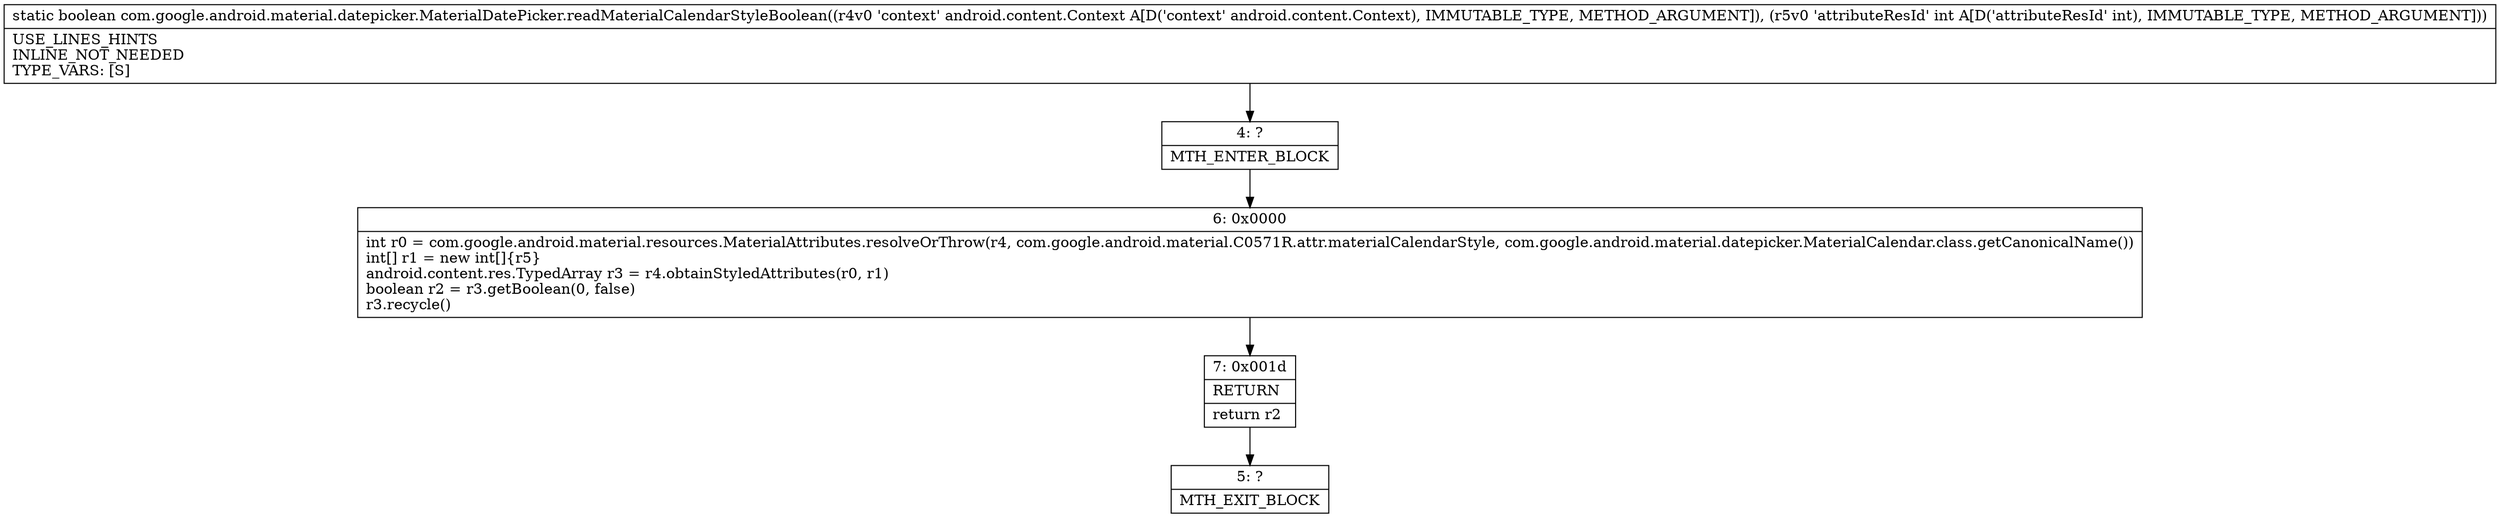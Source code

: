 digraph "CFG forcom.google.android.material.datepicker.MaterialDatePicker.readMaterialCalendarStyleBoolean(Landroid\/content\/Context;I)Z" {
Node_4 [shape=record,label="{4\:\ ?|MTH_ENTER_BLOCK\l}"];
Node_6 [shape=record,label="{6\:\ 0x0000|int r0 = com.google.android.material.resources.MaterialAttributes.resolveOrThrow(r4, com.google.android.material.C0571R.attr.materialCalendarStyle, com.google.android.material.datepicker.MaterialCalendar.class.getCanonicalName())\lint[] r1 = new int[]\{r5\}\landroid.content.res.TypedArray r3 = r4.obtainStyledAttributes(r0, r1)\lboolean r2 = r3.getBoolean(0, false)\lr3.recycle()\l}"];
Node_7 [shape=record,label="{7\:\ 0x001d|RETURN\l|return r2\l}"];
Node_5 [shape=record,label="{5\:\ ?|MTH_EXIT_BLOCK\l}"];
MethodNode[shape=record,label="{static boolean com.google.android.material.datepicker.MaterialDatePicker.readMaterialCalendarStyleBoolean((r4v0 'context' android.content.Context A[D('context' android.content.Context), IMMUTABLE_TYPE, METHOD_ARGUMENT]), (r5v0 'attributeResId' int A[D('attributeResId' int), IMMUTABLE_TYPE, METHOD_ARGUMENT]))  | USE_LINES_HINTS\lINLINE_NOT_NEEDED\lTYPE_VARS: [S]\l}"];
MethodNode -> Node_4;Node_4 -> Node_6;
Node_6 -> Node_7;
Node_7 -> Node_5;
}

